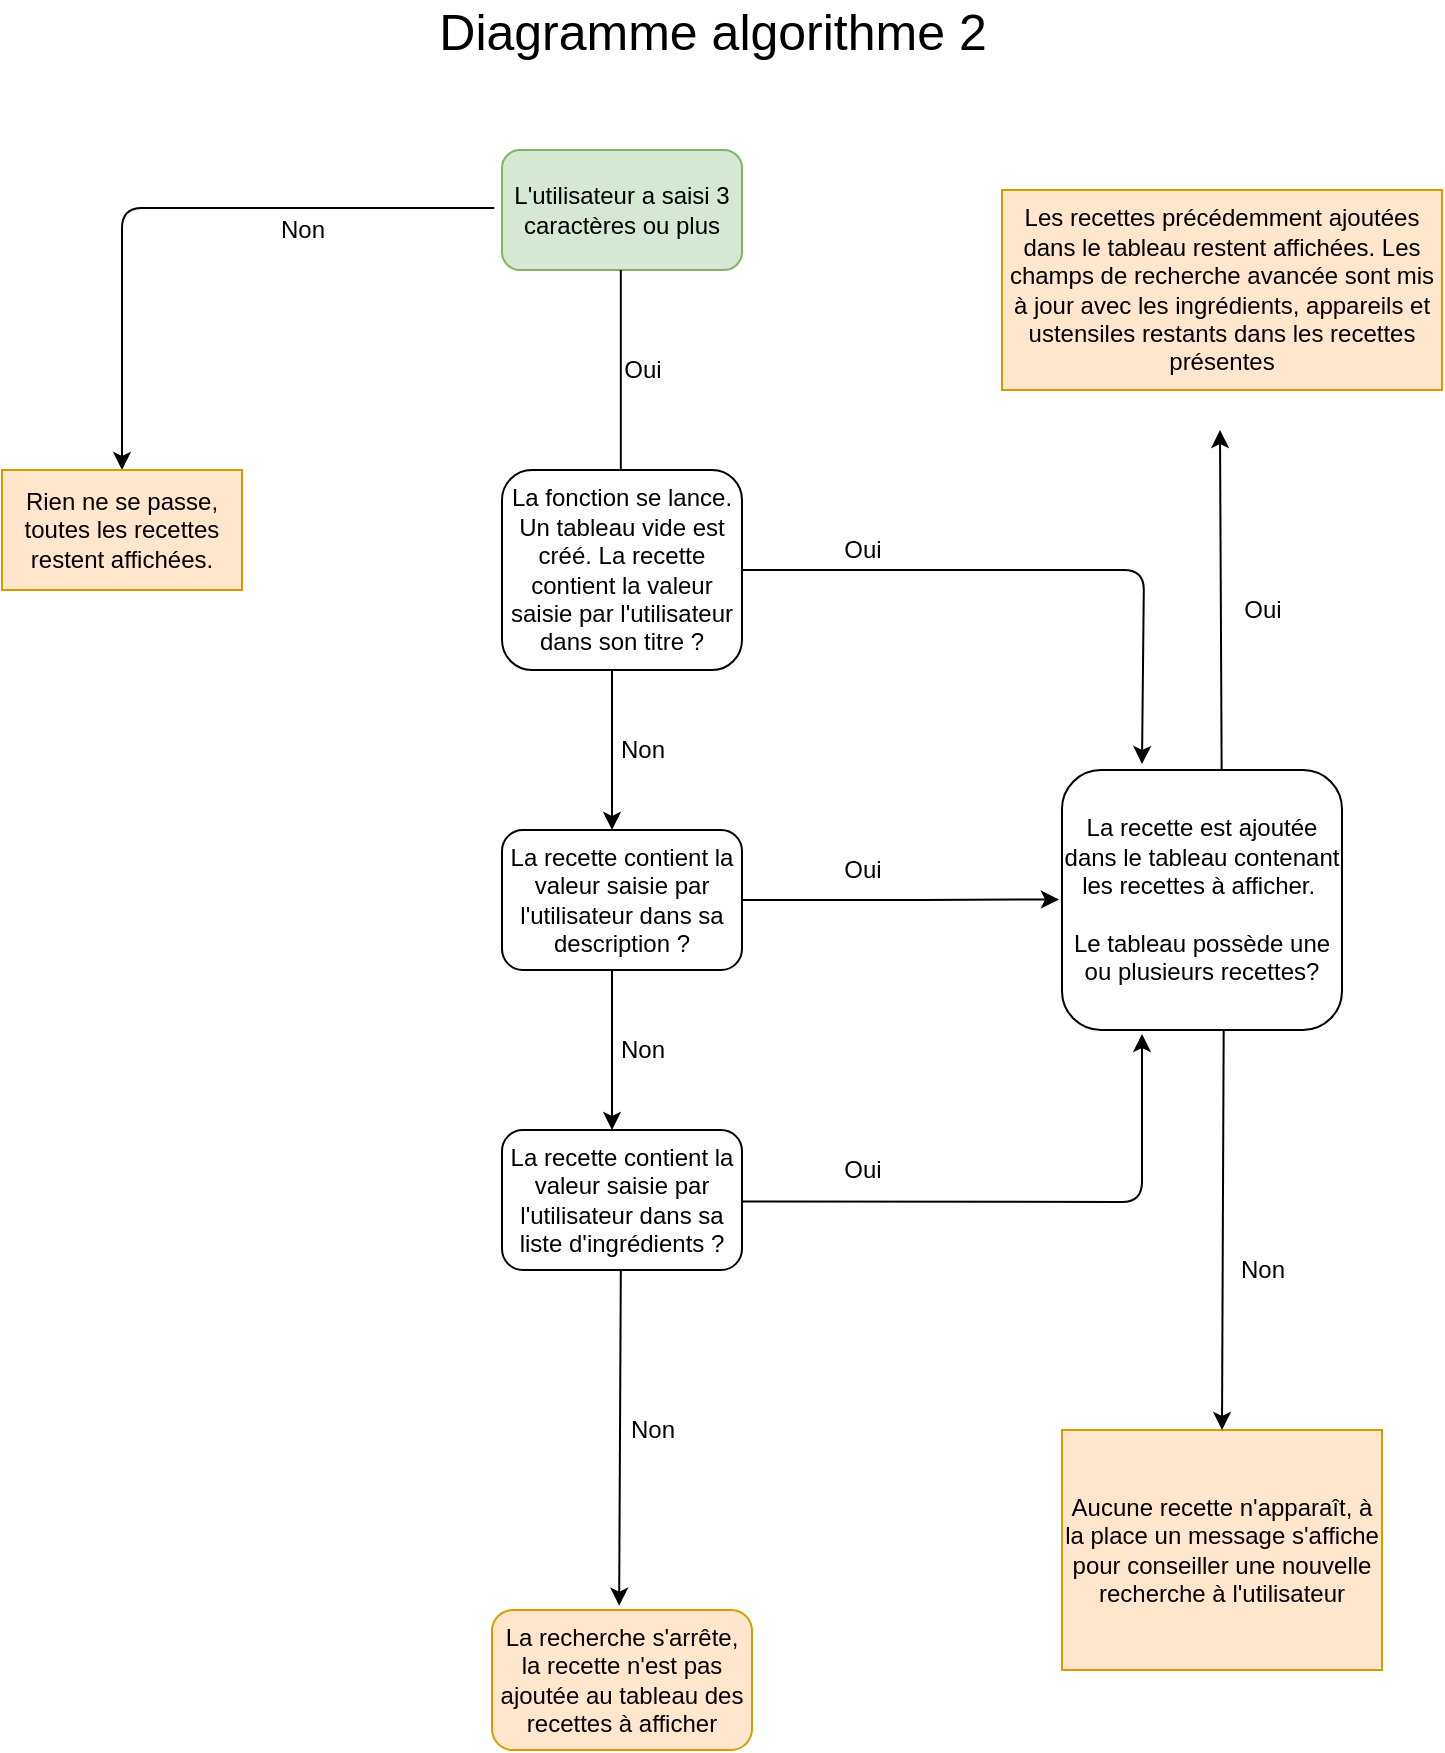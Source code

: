 <mxfile version="14.9.0" type="github">
  <diagram id="zJWRnRR3A8hzVvXrOkDb" name="Page-1">
    <mxGraphModel dx="1634" dy="705" grid="1" gridSize="10" guides="1" tooltips="1" connect="0" arrows="1" fold="1" page="1" pageScale="1" pageWidth="827" pageHeight="1169" math="0" shadow="0">
      <root>
        <mxCell id="0" />
        <mxCell id="1" parent="0" />
        <mxCell id="GQ3ioMBSsDiSAcyJLFW1-51" value="L&#39;utilisateur a saisi 3 caractères ou plus" style="rounded=1;whiteSpace=wrap;html=1;fillColor=#d5e8d4;strokeColor=#82b366;" parent="1" vertex="1">
          <mxGeometry x="304" y="130" width="120" height="60" as="geometry" />
        </mxCell>
        <mxCell id="GQ3ioMBSsDiSAcyJLFW1-52" value="Aucune recette n&#39;apparaît, à la place un message s&#39;affiche pour conseiller une nouvelle recherche à l&#39;utilisateur" style="rounded=0;whiteSpace=wrap;html=1;fillColor=#ffe6cc;strokeColor=#d79b00;" parent="1" vertex="1">
          <mxGeometry x="584" y="770" width="160" height="120" as="geometry" />
        </mxCell>
        <mxCell id="GQ3ioMBSsDiSAcyJLFW1-53" value="" style="endArrow=none;html=1;" parent="1" edge="1">
          <mxGeometry width="50" height="50" relative="1" as="geometry">
            <mxPoint x="363.41" y="290" as="sourcePoint" />
            <mxPoint x="363.41" y="190" as="targetPoint" />
          </mxGeometry>
        </mxCell>
        <mxCell id="GQ3ioMBSsDiSAcyJLFW1-54" value="La fonction se lance. Un tableau vide est créé. La recette contient la valeur saisie par l&#39;utilisateur dans son titre ?" style="rounded=1;whiteSpace=wrap;html=1;" parent="1" vertex="1">
          <mxGeometry x="304" y="290" width="120" height="100" as="geometry" />
        </mxCell>
        <mxCell id="GQ3ioMBSsDiSAcyJLFW1-55" value="La recette est ajoutée dans le tableau contenant les recettes à afficher.&amp;nbsp;&lt;br&gt;&lt;br&gt;Le tableau possède une ou plusieurs recettes?" style="rounded=1;whiteSpace=wrap;html=1;" parent="1" vertex="1">
          <mxGeometry x="584" y="440" width="140" height="130" as="geometry" />
        </mxCell>
        <mxCell id="GQ3ioMBSsDiSAcyJLFW1-56" value="La recette contient la valeur saisie par l&#39;utilisateur dans sa description ?" style="rounded=1;whiteSpace=wrap;html=1;" parent="1" vertex="1">
          <mxGeometry x="304" y="470" width="120" height="70" as="geometry" />
        </mxCell>
        <mxCell id="GQ3ioMBSsDiSAcyJLFW1-57" value="La recette contient la valeur saisie par l&#39;utilisateur dans sa liste d&#39;ingrédients ?" style="rounded=1;whiteSpace=wrap;html=1;" parent="1" vertex="1">
          <mxGeometry x="304" y="620" width="120" height="70" as="geometry" />
        </mxCell>
        <mxCell id="GQ3ioMBSsDiSAcyJLFW1-58" value="" style="endArrow=classic;html=1;" parent="1" edge="1">
          <mxGeometry width="50" height="50" relative="1" as="geometry">
            <mxPoint x="359" y="390" as="sourcePoint" />
            <mxPoint x="359" y="470" as="targetPoint" />
          </mxGeometry>
        </mxCell>
        <mxCell id="GQ3ioMBSsDiSAcyJLFW1-59" value="" style="endArrow=classic;html=1;" parent="1" edge="1">
          <mxGeometry width="50" height="50" relative="1" as="geometry">
            <mxPoint x="359" y="540" as="sourcePoint" />
            <mxPoint x="359" y="620" as="targetPoint" />
          </mxGeometry>
        </mxCell>
        <mxCell id="GQ3ioMBSsDiSAcyJLFW1-60" value="Non" style="text;html=1;align=center;verticalAlign=middle;resizable=0;points=[];autosize=1;strokeColor=none;" parent="1" vertex="1">
          <mxGeometry x="354" y="420" width="40" height="20" as="geometry" />
        </mxCell>
        <mxCell id="GQ3ioMBSsDiSAcyJLFW1-61" value="Non" style="text;html=1;align=center;verticalAlign=middle;resizable=0;points=[];autosize=1;strokeColor=none;" parent="1" vertex="1">
          <mxGeometry x="354" y="570" width="40" height="20" as="geometry" />
        </mxCell>
        <mxCell id="GQ3ioMBSsDiSAcyJLFW1-62" value="Oui" style="text;html=1;align=center;verticalAlign=middle;resizable=0;points=[];autosize=1;strokeColor=none;" parent="1" vertex="1">
          <mxGeometry x="359" y="230" width="30" height="20" as="geometry" />
        </mxCell>
        <mxCell id="GQ3ioMBSsDiSAcyJLFW1-63" value="La recherche s&#39;arrête, la recette n&#39;est pas ajoutée au tableau des recettes à afficher" style="rounded=1;whiteSpace=wrap;html=1;fillColor=#ffe6cc;strokeColor=#d79b00;" parent="1" vertex="1">
          <mxGeometry x="299" y="860" width="130" height="70" as="geometry" />
        </mxCell>
        <mxCell id="GQ3ioMBSsDiSAcyJLFW1-64" value="" style="endArrow=classic;html=1;entryX=0.489;entryY=-0.031;entryDx=0;entryDy=0;entryPerimeter=0;" parent="1" target="GQ3ioMBSsDiSAcyJLFW1-63" edge="1">
          <mxGeometry width="50" height="50" relative="1" as="geometry">
            <mxPoint x="363.41" y="690" as="sourcePoint" />
            <mxPoint x="363.41" y="770" as="targetPoint" />
          </mxGeometry>
        </mxCell>
        <mxCell id="GQ3ioMBSsDiSAcyJLFW1-65" value="" style="endArrow=classic;html=1;" parent="1" edge="1">
          <mxGeometry width="50" height="50" relative="1" as="geometry">
            <mxPoint x="424" y="340" as="sourcePoint" />
            <mxPoint x="624" y="437" as="targetPoint" />
            <Array as="points">
              <mxPoint x="625" y="340" />
            </Array>
          </mxGeometry>
        </mxCell>
        <mxCell id="GQ3ioMBSsDiSAcyJLFW1-66" value="" style="endArrow=classic;html=1;entryX=-0.011;entryY=0.498;entryDx=0;entryDy=0;entryPerimeter=0;" parent="1" target="GQ3ioMBSsDiSAcyJLFW1-55" edge="1">
          <mxGeometry width="50" height="50" relative="1" as="geometry">
            <mxPoint x="424" y="505" as="sourcePoint" />
            <mxPoint x="564" y="485" as="targetPoint" />
            <Array as="points">
              <mxPoint x="504" y="505" />
            </Array>
          </mxGeometry>
        </mxCell>
        <mxCell id="GQ3ioMBSsDiSAcyJLFW1-67" value="" style="endArrow=classic;html=1;" parent="1" edge="1">
          <mxGeometry width="50" height="50" relative="1" as="geometry">
            <mxPoint x="424" y="655.7" as="sourcePoint" />
            <mxPoint x="624" y="572" as="targetPoint" />
            <Array as="points">
              <mxPoint x="624" y="656" />
            </Array>
          </mxGeometry>
        </mxCell>
        <mxCell id="GQ3ioMBSsDiSAcyJLFW1-68" value="" style="endArrow=classic;html=1;" parent="1" edge="1">
          <mxGeometry width="50" height="50" relative="1" as="geometry">
            <mxPoint x="664.84" y="570" as="sourcePoint" />
            <mxPoint x="664" y="770" as="targetPoint" />
          </mxGeometry>
        </mxCell>
        <mxCell id="GQ3ioMBSsDiSAcyJLFW1-69" value="Non" style="text;html=1;align=center;verticalAlign=middle;resizable=0;points=[];autosize=1;strokeColor=none;" parent="1" vertex="1">
          <mxGeometry x="664" y="680" width="40" height="20" as="geometry" />
        </mxCell>
        <mxCell id="GQ3ioMBSsDiSAcyJLFW1-70" value="" style="endArrow=classic;html=1;" parent="1" edge="1">
          <mxGeometry width="50" height="50" relative="1" as="geometry">
            <mxPoint x="663.82" y="440" as="sourcePoint" />
            <mxPoint x="663" y="270" as="targetPoint" />
          </mxGeometry>
        </mxCell>
        <mxCell id="GQ3ioMBSsDiSAcyJLFW1-71" value="Non" style="text;html=1;align=center;verticalAlign=middle;resizable=0;points=[];autosize=1;strokeColor=none;" parent="1" vertex="1">
          <mxGeometry x="359" y="760" width="40" height="20" as="geometry" />
        </mxCell>
        <mxCell id="GQ3ioMBSsDiSAcyJLFW1-72" value="" style="endArrow=classic;html=1;exitX=-0.032;exitY=0.483;exitDx=0;exitDy=0;exitPerimeter=0;entryX=0.5;entryY=0;entryDx=0;entryDy=0;entryPerimeter=0;" parent="1" source="GQ3ioMBSsDiSAcyJLFW1-51" edge="1">
          <mxGeometry width="50" height="50" relative="1" as="geometry">
            <mxPoint x="104" y="210" as="sourcePoint" />
            <mxPoint x="114" y="290" as="targetPoint" />
            <Array as="points">
              <mxPoint x="114" y="159" />
            </Array>
          </mxGeometry>
        </mxCell>
        <mxCell id="GQ3ioMBSsDiSAcyJLFW1-73" value="Non" style="text;html=1;align=center;verticalAlign=middle;resizable=0;points=[];autosize=1;strokeColor=none;" parent="1" vertex="1">
          <mxGeometry x="184" y="160" width="40" height="20" as="geometry" />
        </mxCell>
        <mxCell id="GQ3ioMBSsDiSAcyJLFW1-74" value="Oui" style="text;html=1;align=center;verticalAlign=middle;resizable=0;points=[];autosize=1;strokeColor=none;" parent="1" vertex="1">
          <mxGeometry x="469" y="320" width="30" height="20" as="geometry" />
        </mxCell>
        <mxCell id="GQ3ioMBSsDiSAcyJLFW1-75" value="Oui" style="text;html=1;align=center;verticalAlign=middle;resizable=0;points=[];autosize=1;strokeColor=none;" parent="1" vertex="1">
          <mxGeometry x="469" y="480" width="30" height="20" as="geometry" />
        </mxCell>
        <mxCell id="GQ3ioMBSsDiSAcyJLFW1-76" value="Oui" style="text;html=1;align=center;verticalAlign=middle;resizable=0;points=[];autosize=1;strokeColor=none;" parent="1" vertex="1">
          <mxGeometry x="469" y="630" width="30" height="20" as="geometry" />
        </mxCell>
        <mxCell id="GQ3ioMBSsDiSAcyJLFW1-77" value="&lt;span&gt;Rien ne se passe, toutes les recettes restent affichées.&lt;/span&gt;" style="rounded=0;whiteSpace=wrap;html=1;fillColor=#ffe6cc;strokeColor=#d79b00;" parent="1" vertex="1">
          <mxGeometry x="54" y="290" width="120" height="60" as="geometry" />
        </mxCell>
        <mxCell id="GQ3ioMBSsDiSAcyJLFW1-78" value="Les recettes précédemment ajoutées dans le tableau restent affichées. Les champs de recherche avancée sont mis à jour avec les ingrédients, appareils et ustensiles restants dans les recettes présentes" style="rounded=0;whiteSpace=wrap;html=1;fillColor=#ffe6cc;strokeColor=#d79b00;" parent="1" vertex="1">
          <mxGeometry x="554" y="150" width="220" height="100" as="geometry" />
        </mxCell>
        <mxCell id="GQ3ioMBSsDiSAcyJLFW1-79" value="Oui" style="text;html=1;align=center;verticalAlign=middle;resizable=0;points=[];autosize=1;strokeColor=none;" parent="1" vertex="1">
          <mxGeometry x="669" y="350" width="30" height="20" as="geometry" />
        </mxCell>
        <mxCell id="GQ3ioMBSsDiSAcyJLFW1-80" value="&lt;span style=&quot;font-size: 25px&quot;&gt;Diagramme algorithme 2&lt;br&gt;&lt;/span&gt;" style="text;html=1;align=center;verticalAlign=middle;resizable=0;points=[];autosize=1;strokeColor=none;" parent="1" vertex="1">
          <mxGeometry x="264" y="60" width="290" height="20" as="geometry" />
        </mxCell>
      </root>
    </mxGraphModel>
  </diagram>
</mxfile>
